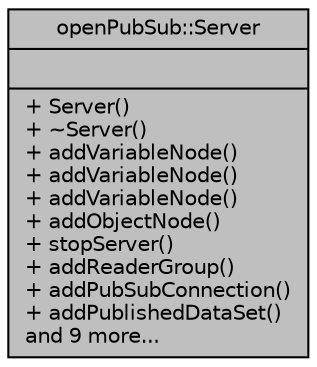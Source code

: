 digraph "openPubSub::Server"
{
 // LATEX_PDF_SIZE
  edge [fontname="Helvetica",fontsize="10",labelfontname="Helvetica",labelfontsize="10"];
  node [fontname="Helvetica",fontsize="10",shape=record];
  Node1 [label="{openPubSub::Server\n||+ Server()\l+ ~Server()\l+ addVariableNode()\l+ addVariableNode()\l+ addVariableNode()\l+ addObjectNode()\l+ stopServer()\l+ addReaderGroup()\l+ addPubSubConnection()\l+ addPublishedDataSet()\land 9 more...\l}",height=0.2,width=0.4,color="black", fillcolor="grey75", style="filled", fontcolor="black",tooltip=" "];
}
